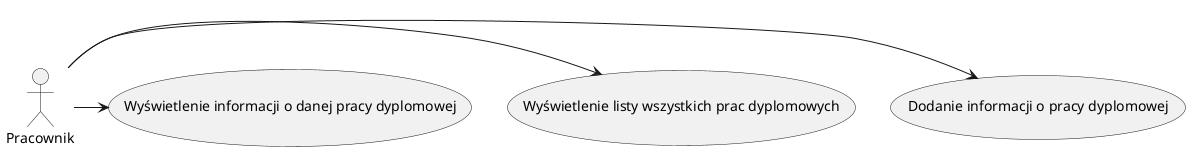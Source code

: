 @startuml

:Pracownik: -> (Dodanie informacji o pracy dyplomowej)
:Pracownik: -> (Wyświetlenie listy wszystkich prac dyplomowych)
:Pracownik: -> (Wyświetlenie informacji o danej pracy dyplomowej)
@enduml